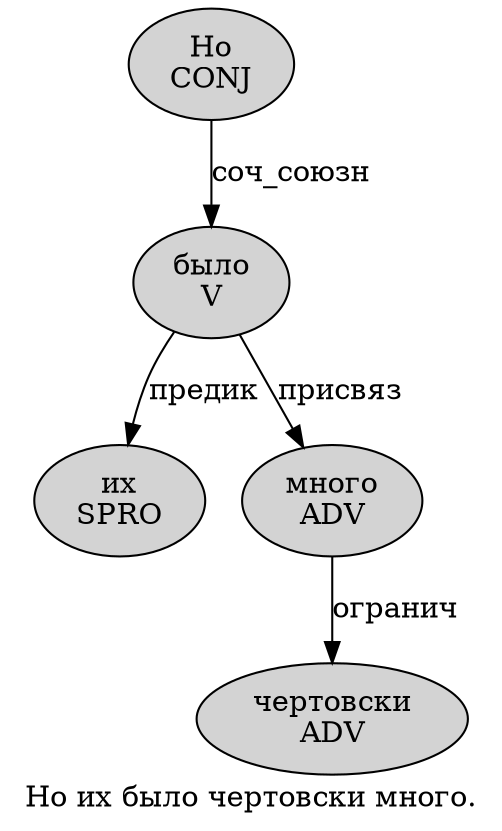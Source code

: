 digraph SENTENCE_2633 {
	graph [label="Но их было чертовски много."]
	node [style=filled]
		0 [label="Но
CONJ" color="" fillcolor=lightgray penwidth=1 shape=ellipse]
		1 [label="их
SPRO" color="" fillcolor=lightgray penwidth=1 shape=ellipse]
		2 [label="было
V" color="" fillcolor=lightgray penwidth=1 shape=ellipse]
		3 [label="чертовски
ADV" color="" fillcolor=lightgray penwidth=1 shape=ellipse]
		4 [label="много
ADV" color="" fillcolor=lightgray penwidth=1 shape=ellipse]
			0 -> 2 [label="соч_союзн"]
			2 -> 1 [label="предик"]
			2 -> 4 [label="присвяз"]
			4 -> 3 [label="огранич"]
}